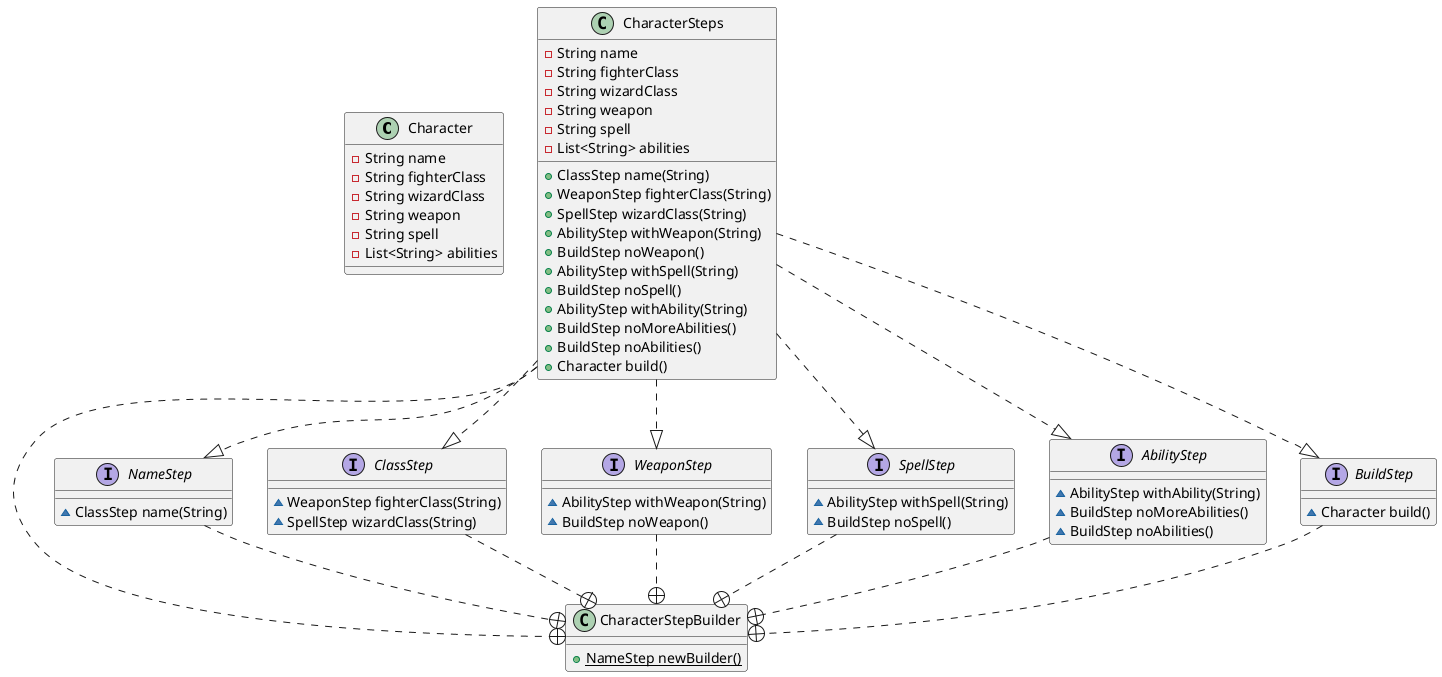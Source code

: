 @startuml
class Character {
- String name
- String fighterClass
- String wizardClass
- String weapon
- String spell
- List<String> abilities
}

class CharacterStepBuilder {
+ {static} NameStep newBuilder()
}
interface NameStep {
~ ClassStep name(String)
}
interface ClassStep {
~ WeaponStep fighterClass(String)
~ SpellStep wizardClass(String)
}
interface WeaponStep {
~ AbilityStep withWeapon(String)
~ BuildStep noWeapon()
}
interface SpellStep {
~ AbilityStep withSpell(String)
~ BuildStep noSpell()
}
interface AbilityStep {
~ AbilityStep withAbility(String)
~ BuildStep noMoreAbilities()
~ BuildStep noAbilities()
}
interface BuildStep {
~ Character build()
}
class CharacterSteps {
- String name
- String fighterClass
- String wizardClass
- String weapon
- String spell
- List<String> abilities
+ ClassStep name(String)
+ WeaponStep fighterClass(String)
+ SpellStep wizardClass(String)
+ AbilityStep withWeapon(String)
+ BuildStep noWeapon()
+ AbilityStep withSpell(String)
+ BuildStep noSpell()
+ AbilityStep withAbility(String)
+ BuildStep noMoreAbilities()
+ BuildStep noAbilities()
+ Character build()
}



WeaponStep ..+ CharacterStepBuilder
AbilityStep ..+ CharacterStepBuilder
ClassStep ..+ CharacterStepBuilder
CharacterSteps ..+ CharacterStepBuilder
SpellStep ..+ CharacterStepBuilder
BuildStep ..+ CharacterStepBuilder
NameStep ..+ CharacterStepBuilder
CharacterSteps ..|> NameStep 
CharacterSteps ..|> ClassStep 
CharacterSteps ..|> WeaponStep 
CharacterSteps ..|> SpellStep 
CharacterSteps ..|> AbilityStep 
CharacterSteps ..|> BuildStep 
@enduml